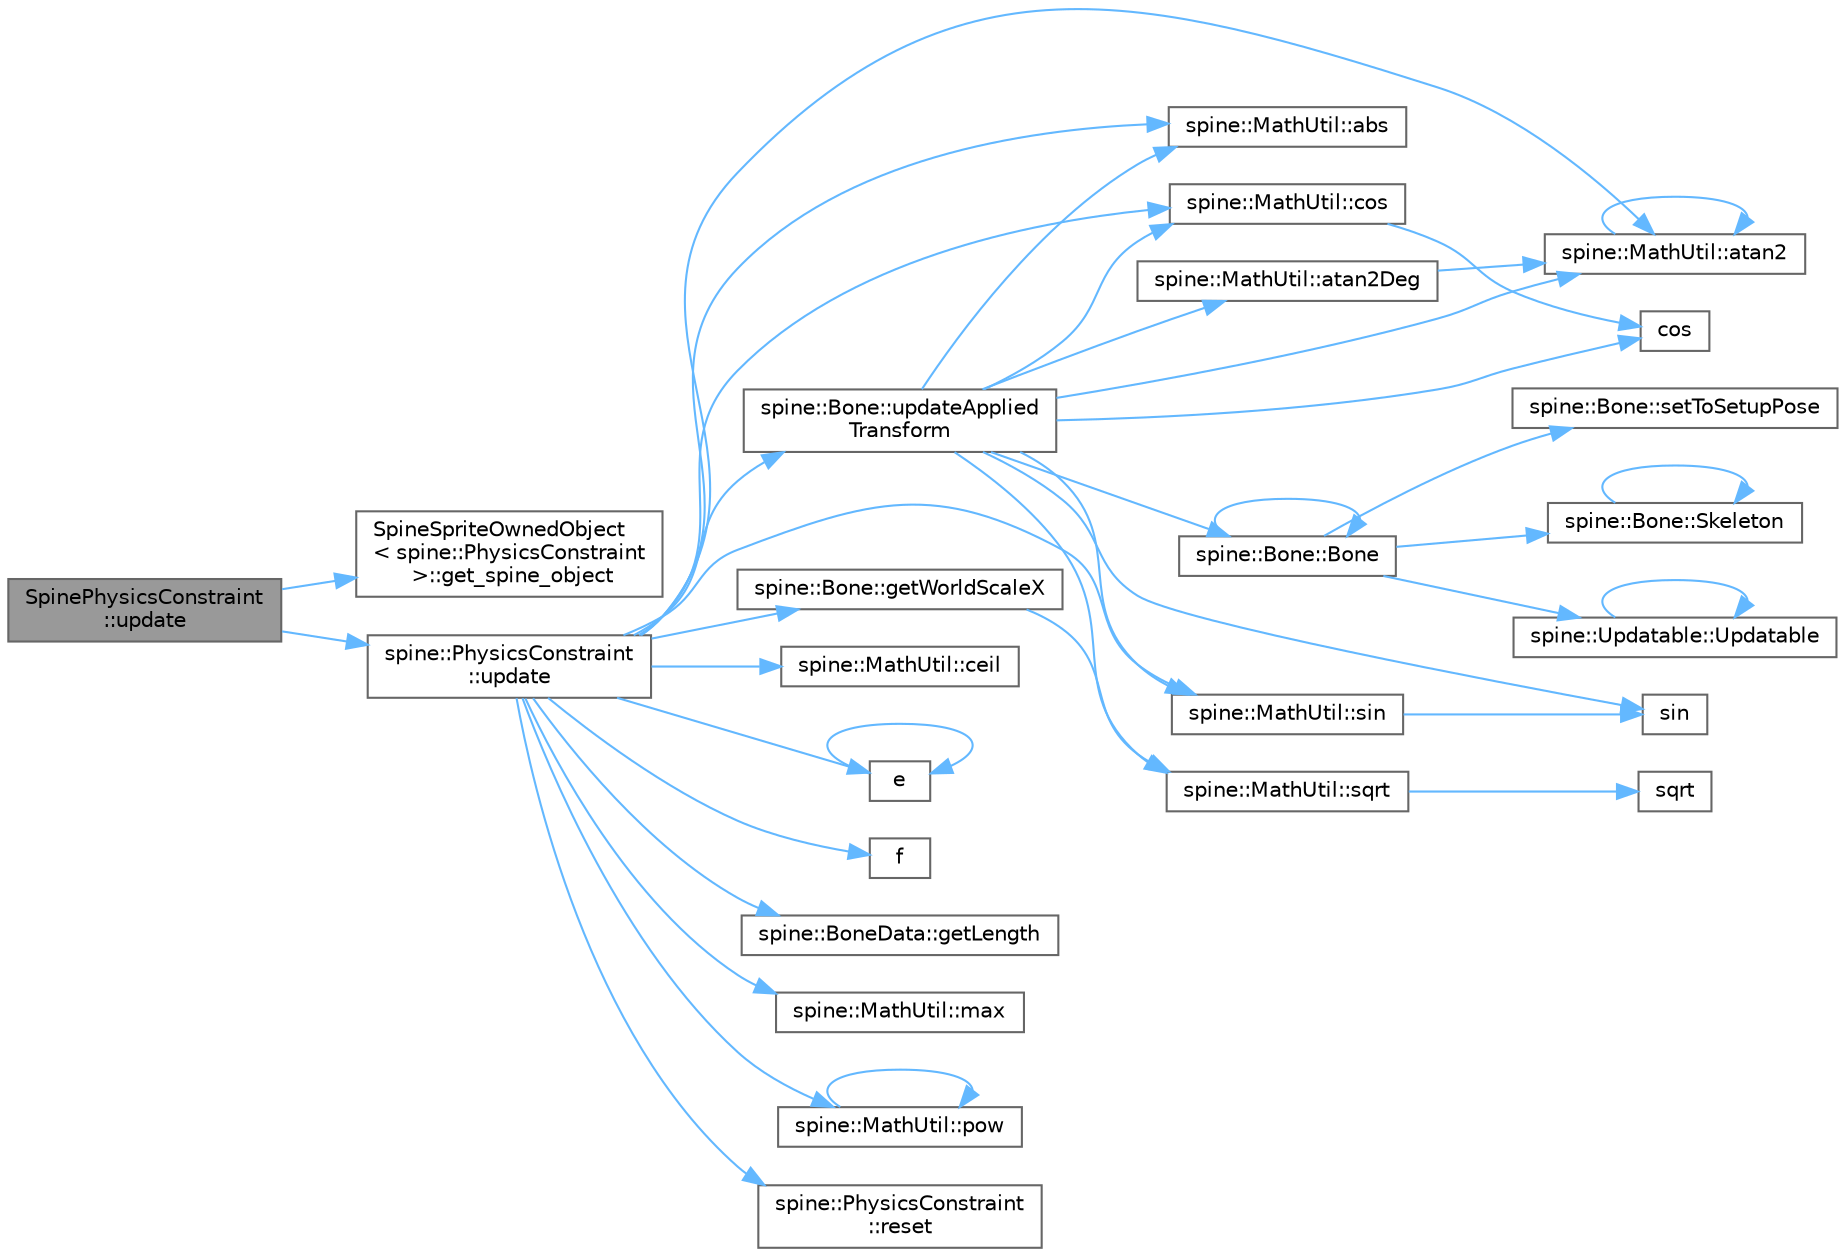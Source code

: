 digraph "SpinePhysicsConstraint::update"
{
 // LATEX_PDF_SIZE
  bgcolor="transparent";
  edge [fontname=Helvetica,fontsize=10,labelfontname=Helvetica,labelfontsize=10];
  node [fontname=Helvetica,fontsize=10,shape=box,height=0.2,width=0.4];
  rankdir="LR";
  Node1 [id="Node000001",label="SpinePhysicsConstraint\l::update",height=0.2,width=0.4,color="gray40", fillcolor="grey60", style="filled", fontcolor="black",tooltip=" "];
  Node1 -> Node2 [id="edge39_Node000001_Node000002",color="steelblue1",style="solid",tooltip=" "];
  Node2 [id="Node000002",label="SpineSpriteOwnedObject\l\< spine::PhysicsConstraint\l \>::get_spine_object",height=0.2,width=0.4,color="grey40", fillcolor="white", style="filled",URL="$class_spine_sprite_owned_object.html#aba9c7c6ef398e3803ce5e59db1a54271",tooltip=" "];
  Node1 -> Node3 [id="edge40_Node000001_Node000003",color="steelblue1",style="solid",tooltip=" "];
  Node3 [id="Node000003",label="spine::PhysicsConstraint\l::update",height=0.2,width=0.4,color="grey40", fillcolor="white", style="filled",URL="$classspine_1_1_physics_constraint.html#ae144634371a640fe6c5a5f1a843dfc59",tooltip=" "];
  Node3 -> Node4 [id="edge41_Node000003_Node000004",color="steelblue1",style="solid",tooltip=" "];
  Node4 [id="Node000004",label="spine::MathUtil::abs",height=0.2,width=0.4,color="grey40", fillcolor="white", style="filled",URL="$classspine_1_1_math_util.html#aa46d9fad3cdf39affc75789495376a86",tooltip=" "];
  Node3 -> Node5 [id="edge42_Node000003_Node000005",color="steelblue1",style="solid",tooltip=" "];
  Node5 [id="Node000005",label="spine::MathUtil::atan2",height=0.2,width=0.4,color="grey40", fillcolor="white", style="filled",URL="$classspine_1_1_math_util.html#a62cc50ea42400d975b8ad4c669ee1e91",tooltip=" "];
  Node5 -> Node5 [id="edge43_Node000005_Node000005",color="steelblue1",style="solid",tooltip=" "];
  Node3 -> Node6 [id="edge44_Node000003_Node000006",color="steelblue1",style="solid",tooltip=" "];
  Node6 [id="Node000006",label="spine::MathUtil::ceil",height=0.2,width=0.4,color="grey40", fillcolor="white", style="filled",URL="$classspine_1_1_math_util.html#aea6565bc5f6d38004a6ea1a1ab84c575",tooltip=" "];
  Node3 -> Node7 [id="edge45_Node000003_Node000007",color="steelblue1",style="solid",tooltip=" "];
  Node7 [id="Node000007",label="spine::MathUtil::cos",height=0.2,width=0.4,color="grey40", fillcolor="white", style="filled",URL="$classspine_1_1_math_util.html#a97451d93f217944863bf1a1218648b1a",tooltip="Returns the cosine in radians from a lookup table."];
  Node7 -> Node8 [id="edge46_Node000007_Node000008",color="steelblue1",style="solid",tooltip=" "];
  Node8 [id="Node000008",label="cos",height=0.2,width=0.4,color="grey40", fillcolor="white", style="filled",URL="$_array_cwise_unary_ops_8h.html#a92b03396990b0e9eea0731aa406e31a4",tooltip=" "];
  Node3 -> Node9 [id="edge47_Node000003_Node000009",color="steelblue1",style="solid",tooltip=" "];
  Node9 [id="Node000009",label="e",height=0.2,width=0.4,color="grey40", fillcolor="white", style="filled",URL="$_cwise__array__power__array_8cpp.html#a9cb86ff854760bf91a154f2724a9101d",tooltip=" "];
  Node9 -> Node9 [id="edge48_Node000009_Node000009",color="steelblue1",style="solid",tooltip=" "];
  Node3 -> Node10 [id="edge49_Node000003_Node000010",color="steelblue1",style="solid",tooltip=" "];
  Node10 [id="Node000010",label="f",height=0.2,width=0.4,color="grey40", fillcolor="white", style="filled",URL="$cxx11__tensor__map_8cpp.html#a7f507fea02198f6cb81c86640c7b1a4e",tooltip=" "];
  Node3 -> Node11 [id="edge50_Node000003_Node000011",color="steelblue1",style="solid",tooltip=" "];
  Node11 [id="Node000011",label="spine::BoneData::getLength",height=0.2,width=0.4,color="grey40", fillcolor="white", style="filled",URL="$classspine_1_1_bone_data.html#a65a3f149a10e801ca95ddb2c1ebc2bcf",tooltip=" "];
  Node3 -> Node12 [id="edge51_Node000003_Node000012",color="steelblue1",style="solid",tooltip=" "];
  Node12 [id="Node000012",label="spine::Bone::getWorldScaleX",height=0.2,width=0.4,color="grey40", fillcolor="white", style="filled",URL="$classspine_1_1_bone.html#a68dbc523096a4dac16013c5ade019f6b",tooltip="Returns the magnitide (always positive) of the world scale X."];
  Node12 -> Node13 [id="edge52_Node000012_Node000013",color="steelblue1",style="solid",tooltip=" "];
  Node13 [id="Node000013",label="spine::MathUtil::sqrt",height=0.2,width=0.4,color="grey40", fillcolor="white", style="filled",URL="$classspine_1_1_math_util.html#ae22ebef045fd25bff6c2482f32aa0a68",tooltip=" "];
  Node13 -> Node14 [id="edge53_Node000013_Node000014",color="steelblue1",style="solid",tooltip=" "];
  Node14 [id="Node000014",label="sqrt",height=0.2,width=0.4,color="grey40", fillcolor="white", style="filled",URL="$_array_cwise_unary_ops_8h.html#a656b9217a2fcb6de59dc8d1eb3079cc7",tooltip=" "];
  Node3 -> Node15 [id="edge54_Node000003_Node000015",color="steelblue1",style="solid",tooltip=" "];
  Node15 [id="Node000015",label="spine::MathUtil::max",height=0.2,width=0.4,color="grey40", fillcolor="white", style="filled",URL="$classspine_1_1_math_util.html#a61ce0db5c69055db5e7002bd927b6c52",tooltip=" "];
  Node3 -> Node16 [id="edge55_Node000003_Node000016",color="steelblue1",style="solid",tooltip=" "];
  Node16 [id="Node000016",label="spine::MathUtil::pow",height=0.2,width=0.4,color="grey40", fillcolor="white", style="filled",URL="$classspine_1_1_math_util.html#a2e3cfceb1861b440b7bcca494cb18f28",tooltip=" "];
  Node16 -> Node16 [id="edge56_Node000016_Node000016",color="steelblue1",style="solid",tooltip=" "];
  Node3 -> Node17 [id="edge57_Node000003_Node000017",color="steelblue1",style="solid",tooltip=" "];
  Node17 [id="Node000017",label="spine::PhysicsConstraint\l::reset",height=0.2,width=0.4,color="grey40", fillcolor="white", style="filled",URL="$classspine_1_1_physics_constraint.html#a93c6e48741439b76e94ea28444f085c0",tooltip=" "];
  Node3 -> Node18 [id="edge58_Node000003_Node000018",color="steelblue1",style="solid",tooltip=" "];
  Node18 [id="Node000018",label="spine::MathUtil::sin",height=0.2,width=0.4,color="grey40", fillcolor="white", style="filled",URL="$classspine_1_1_math_util.html#a4273237273a78e42ffbd9c07c9a47578",tooltip="Returns the sine in radians from a lookup table."];
  Node18 -> Node19 [id="edge59_Node000018_Node000019",color="steelblue1",style="solid",tooltip=" "];
  Node19 [id="Node000019",label="sin",height=0.2,width=0.4,color="grey40", fillcolor="white", style="filled",URL="$_array_cwise_unary_ops_8h.html#a9cfb0ea58bd813510a9e2db18a5e49f0",tooltip=" "];
  Node3 -> Node20 [id="edge60_Node000003_Node000020",color="steelblue1",style="solid",tooltip=" "];
  Node20 [id="Node000020",label="spine::Bone::updateApplied\lTransform",height=0.2,width=0.4,color="grey40", fillcolor="white", style="filled",URL="$classspine_1_1_bone.html#a08b8700dba49e0516e66a1a5ffff9bfd",tooltip=" "];
  Node20 -> Node4 [id="edge61_Node000020_Node000004",color="steelblue1",style="solid",tooltip=" "];
  Node20 -> Node5 [id="edge62_Node000020_Node000005",color="steelblue1",style="solid",tooltip=" "];
  Node20 -> Node21 [id="edge63_Node000020_Node000021",color="steelblue1",style="solid",tooltip=" "];
  Node21 [id="Node000021",label="spine::MathUtil::atan2Deg",height=0.2,width=0.4,color="grey40", fillcolor="white", style="filled",URL="$classspine_1_1_math_util.html#a783edfb25006a5361c86deb7daa50571",tooltip=" "];
  Node21 -> Node5 [id="edge64_Node000021_Node000005",color="steelblue1",style="solid",tooltip=" "];
  Node20 -> Node22 [id="edge65_Node000020_Node000022",color="steelblue1",style="solid",tooltip=" "];
  Node22 [id="Node000022",label="spine::Bone::Bone",height=0.2,width=0.4,color="grey40", fillcolor="white", style="filled",URL="$classspine_1_1_bone.html#ad156d6d752eb99c718020c8ca8c6f0f3",tooltip=" "];
  Node22 -> Node22 [id="edge66_Node000022_Node000022",color="steelblue1",style="solid",tooltip=" "];
  Node22 -> Node23 [id="edge67_Node000022_Node000023",color="steelblue1",style="solid",tooltip=" "];
  Node23 [id="Node000023",label="spine::Bone::setToSetupPose",height=0.2,width=0.4,color="grey40", fillcolor="white", style="filled",URL="$classspine_1_1_bone.html#a23c89f2fd82fab3e5d8459d75b4728c5",tooltip=" "];
  Node22 -> Node24 [id="edge68_Node000022_Node000024",color="steelblue1",style="solid",tooltip=" "];
  Node24 [id="Node000024",label="spine::Bone::Skeleton",height=0.2,width=0.4,color="grey40", fillcolor="white", style="filled",URL="$classspine_1_1_bone.html#a6a11291b70c2cbded85d321ce539c62f",tooltip=" "];
  Node24 -> Node24 [id="edge69_Node000024_Node000024",color="steelblue1",style="solid",tooltip=" "];
  Node22 -> Node25 [id="edge70_Node000022_Node000025",color="steelblue1",style="solid",tooltip=" "];
  Node25 [id="Node000025",label="spine::Updatable::Updatable",height=0.2,width=0.4,color="grey40", fillcolor="white", style="filled",URL="$classspine_1_1_updatable.html#a9a8b6c0e34f2958db872b6090455f90d",tooltip=" "];
  Node25 -> Node25 [id="edge71_Node000025_Node000025",color="steelblue1",style="solid",tooltip=" "];
  Node20 -> Node8 [id="edge72_Node000020_Node000008",color="steelblue1",style="solid",tooltip=" "];
  Node20 -> Node7 [id="edge73_Node000020_Node000007",color="steelblue1",style="solid",tooltip=" "];
  Node20 -> Node19 [id="edge74_Node000020_Node000019",color="steelblue1",style="solid",tooltip=" "];
  Node20 -> Node18 [id="edge75_Node000020_Node000018",color="steelblue1",style="solid",tooltip=" "];
  Node20 -> Node13 [id="edge76_Node000020_Node000013",color="steelblue1",style="solid",tooltip=" "];
}
